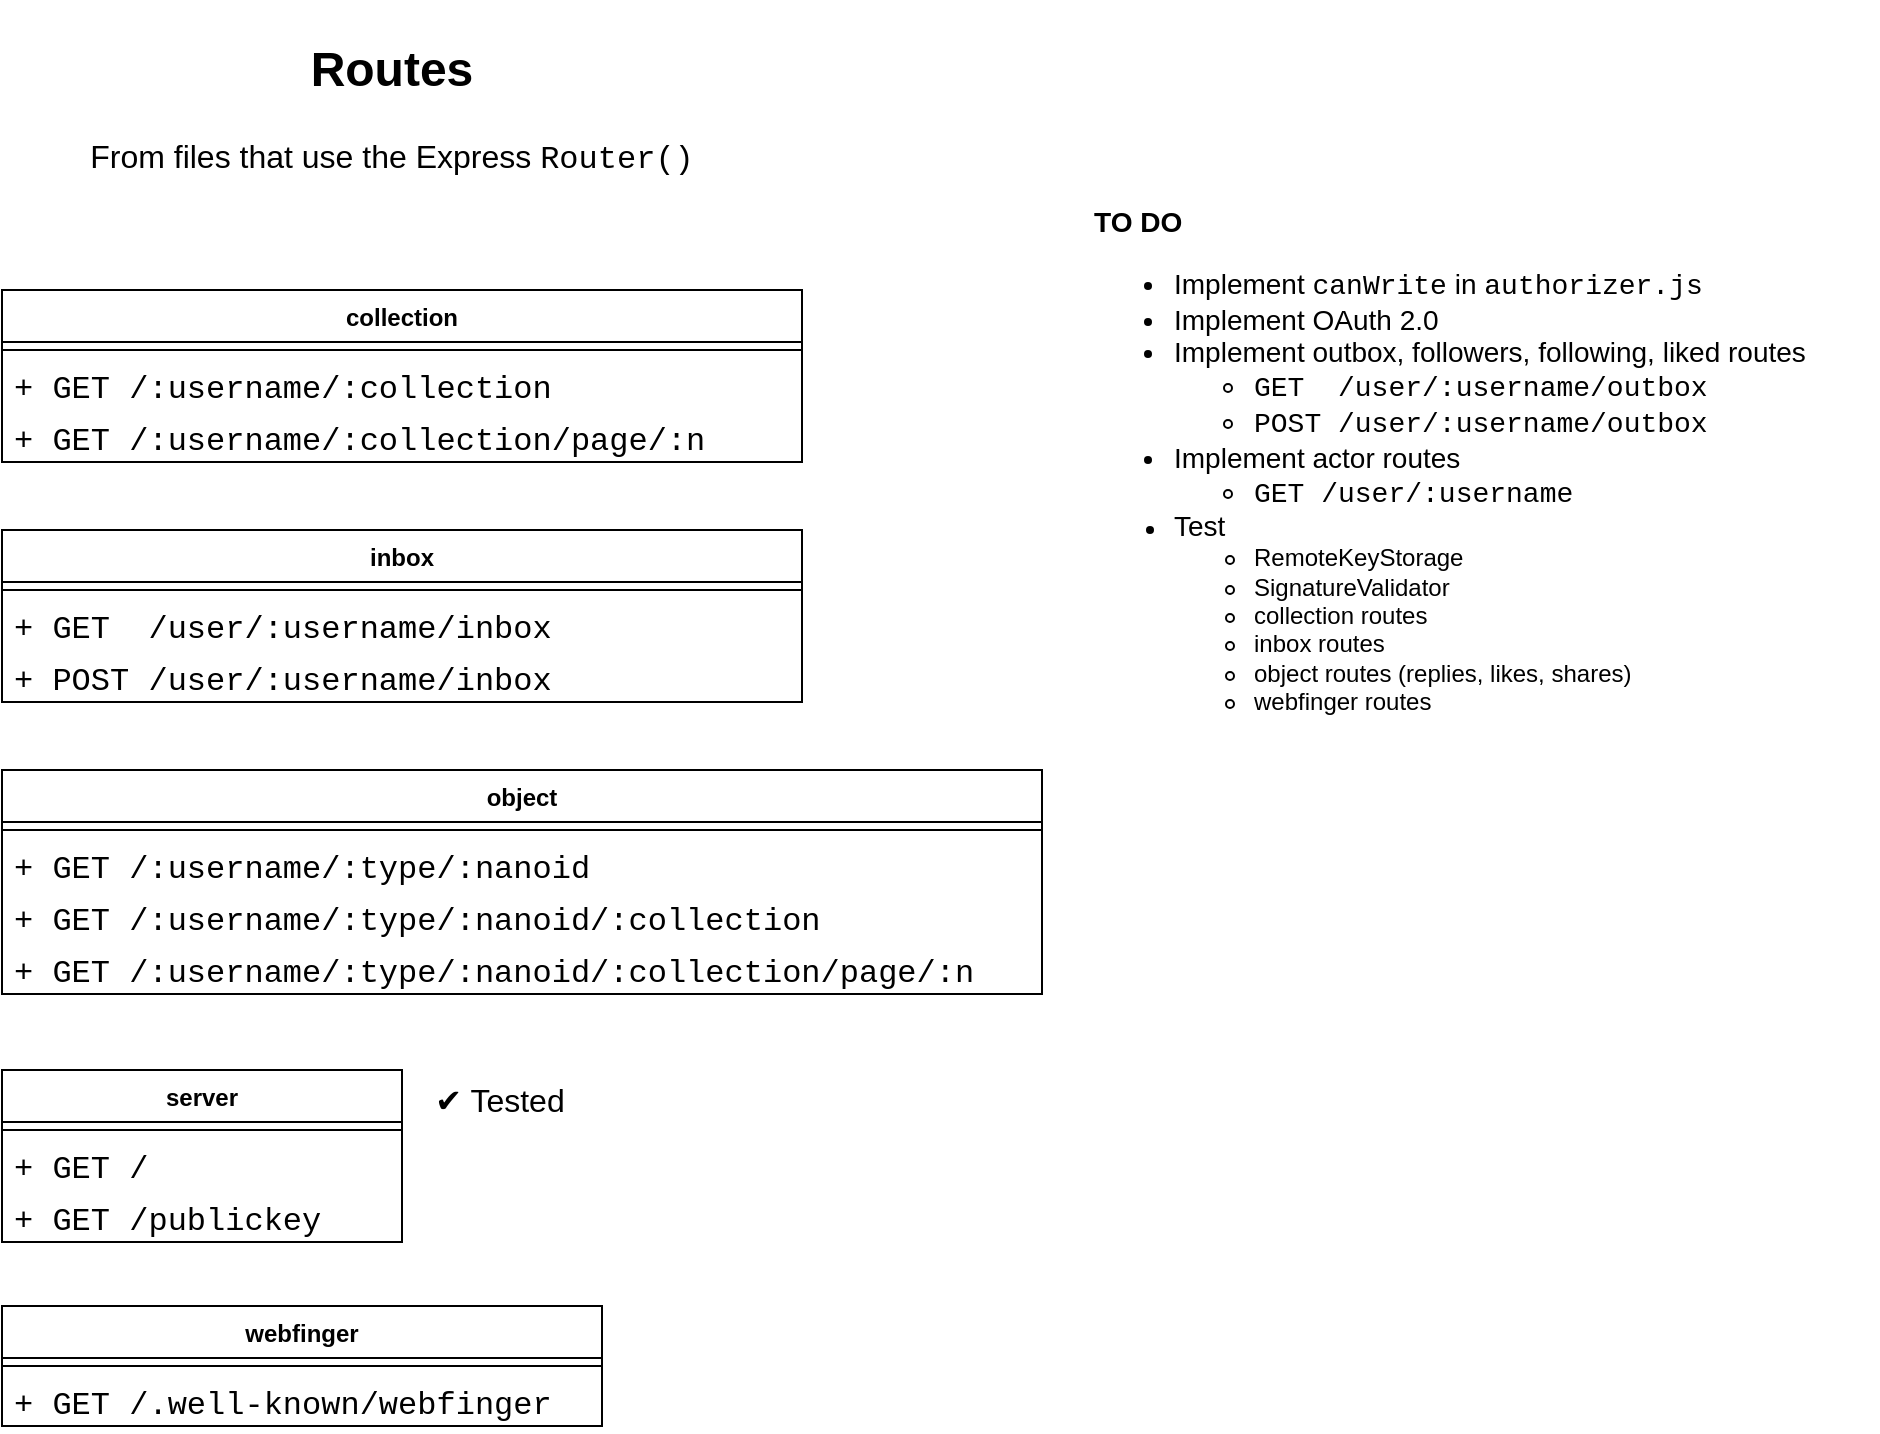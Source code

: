 <mxfile version="24.7.8" pages="3">
  <diagram id="wc1v4tI8ur0-pa0pjjau" name="API">
    <mxGraphModel dx="984" dy="661" grid="1" gridSize="10" guides="1" tooltips="1" connect="1" arrows="1" fold="1" page="1" pageScale="1" pageWidth="1100" pageHeight="850" math="0" shadow="0">
      <root>
        <mxCell id="0" />
        <mxCell id="1" parent="0" />
        <mxCell id="gOX_XcBSQiGHVv5IGnPP-14" value="collection" style="swimlane;fontStyle=1;align=center;verticalAlign=top;childLayout=stackLayout;horizontal=1;startSize=26;horizontalStack=0;resizeParent=1;resizeParentMax=0;resizeLast=0;collapsible=1;marginBottom=0;whiteSpace=wrap;html=1;" vertex="1" parent="1">
          <mxGeometry x="26" y="149" width="400" height="86" as="geometry" />
        </mxCell>
        <mxCell id="gOX_XcBSQiGHVv5IGnPP-16" value="" style="line;strokeWidth=1;fillColor=none;align=left;verticalAlign=middle;spacingTop=-1;spacingLeft=3;spacingRight=3;rotatable=0;labelPosition=right;points=[];portConstraint=eastwest;strokeColor=inherit;" vertex="1" parent="gOX_XcBSQiGHVv5IGnPP-14">
          <mxGeometry y="26" width="400" height="8" as="geometry" />
        </mxCell>
        <mxCell id="gOX_XcBSQiGHVv5IGnPP-17" value="+ GET /:username/:collection" style="text;strokeColor=none;fillColor=none;align=left;verticalAlign=top;spacingLeft=4;spacingRight=4;overflow=hidden;rotatable=0;points=[[0,0.5],[1,0.5]];portConstraint=eastwest;whiteSpace=wrap;fontColor=default;labelBackgroundColor=none;fontFamily=Courier New;fontSize=16;" vertex="1" parent="gOX_XcBSQiGHVv5IGnPP-14">
          <mxGeometry y="34" width="400" height="26" as="geometry" />
        </mxCell>
        <mxCell id="gOX_XcBSQiGHVv5IGnPP-18" value="+ GET /:username/:collection/page/:n" style="text;strokeColor=none;fillColor=none;align=left;verticalAlign=top;spacingLeft=4;spacingRight=4;overflow=hidden;rotatable=0;points=[[0,0.5],[1,0.5]];portConstraint=eastwest;whiteSpace=wrap;fontColor=default;labelBackgroundColor=none;fontFamily=Courier New;fontSize=16;" vertex="1" parent="gOX_XcBSQiGHVv5IGnPP-14">
          <mxGeometry y="60" width="400" height="26" as="geometry" />
        </mxCell>
        <mxCell id="gOX_XcBSQiGHVv5IGnPP-19" value="inbox" style="swimlane;fontStyle=1;align=center;verticalAlign=top;childLayout=stackLayout;horizontal=1;startSize=26;horizontalStack=0;resizeParent=1;resizeParentMax=0;resizeLast=0;collapsible=1;marginBottom=0;whiteSpace=wrap;html=1;labelBackgroundColor=none;" vertex="1" parent="1">
          <mxGeometry x="26" y="269" width="400" height="86" as="geometry" />
        </mxCell>
        <mxCell id="gOX_XcBSQiGHVv5IGnPP-20" value="" style="line;strokeWidth=1;fillColor=none;align=left;verticalAlign=middle;spacingTop=-1;spacingLeft=3;spacingRight=3;rotatable=0;labelPosition=right;points=[];portConstraint=eastwest;strokeColor=inherit;" vertex="1" parent="gOX_XcBSQiGHVv5IGnPP-19">
          <mxGeometry y="26" width="400" height="8" as="geometry" />
        </mxCell>
        <mxCell id="gOX_XcBSQiGHVv5IGnPP-21" value="+ GET  /user/:username/inbox" style="text;strokeColor=none;fillColor=none;align=left;verticalAlign=top;spacingLeft=4;spacingRight=4;overflow=hidden;rotatable=0;points=[[0,0.5],[1,0.5]];portConstraint=eastwest;whiteSpace=wrap;fontColor=default;labelBackgroundColor=none;fontFamily=Courier New;fontSize=16;fontStyle=0" vertex="1" parent="gOX_XcBSQiGHVv5IGnPP-19">
          <mxGeometry y="34" width="400" height="26" as="geometry" />
        </mxCell>
        <mxCell id="gOX_XcBSQiGHVv5IGnPP-22" value="+ POST /user/:username/inbox" style="text;strokeColor=none;fillColor=none;align=left;verticalAlign=top;spacingLeft=4;spacingRight=4;overflow=hidden;rotatable=0;points=[[0,0.5],[1,0.5]];portConstraint=eastwest;whiteSpace=wrap;fontColor=default;labelBackgroundColor=none;fontFamily=Courier New;fontSize=16;" vertex="1" parent="gOX_XcBSQiGHVv5IGnPP-19">
          <mxGeometry y="60" width="400" height="26" as="geometry" />
        </mxCell>
        <mxCell id="gOX_XcBSQiGHVv5IGnPP-28" value="object" style="swimlane;fontStyle=1;align=center;verticalAlign=top;childLayout=stackLayout;horizontal=1;startSize=26;horizontalStack=0;resizeParent=1;resizeParentMax=0;resizeLast=0;collapsible=1;marginBottom=0;whiteSpace=wrap;html=1;labelBackgroundColor=none;" vertex="1" parent="1">
          <mxGeometry x="26" y="389" width="520" height="112" as="geometry" />
        </mxCell>
        <mxCell id="gOX_XcBSQiGHVv5IGnPP-29" value="" style="line;strokeWidth=1;fillColor=none;align=left;verticalAlign=middle;spacingTop=-1;spacingLeft=3;spacingRight=3;rotatable=0;labelPosition=right;points=[];portConstraint=eastwest;strokeColor=inherit;" vertex="1" parent="gOX_XcBSQiGHVv5IGnPP-28">
          <mxGeometry y="26" width="520" height="8" as="geometry" />
        </mxCell>
        <mxCell id="gOX_XcBSQiGHVv5IGnPP-30" value="+ GET /:username/:type/:nanoid" style="text;strokeColor=none;fillColor=none;align=left;verticalAlign=top;spacingLeft=4;spacingRight=4;overflow=hidden;rotatable=0;points=[[0,0.5],[1,0.5]];portConstraint=eastwest;whiteSpace=wrap;fontColor=default;labelBackgroundColor=none;fontFamily=Courier New;fontSize=16;fontStyle=0" vertex="1" parent="gOX_XcBSQiGHVv5IGnPP-28">
          <mxGeometry y="34" width="520" height="26" as="geometry" />
        </mxCell>
        <mxCell id="gOX_XcBSQiGHVv5IGnPP-32" value="+ GET /:username/:type/:nanoid/:collection" style="text;strokeColor=none;fillColor=none;align=left;verticalAlign=top;spacingLeft=4;spacingRight=4;overflow=hidden;rotatable=0;points=[[0,0.5],[1,0.5]];portConstraint=eastwest;whiteSpace=wrap;fontColor=default;labelBackgroundColor=none;fontFamily=Courier New;fontSize=16;fontStyle=0" vertex="1" parent="gOX_XcBSQiGHVv5IGnPP-28">
          <mxGeometry y="60" width="520" height="26" as="geometry" />
        </mxCell>
        <mxCell id="gOX_XcBSQiGHVv5IGnPP-33" value="+ GET /:username/:type/:nanoid/:collection/page/:n" style="text;strokeColor=none;fillColor=none;align=left;verticalAlign=top;spacingLeft=4;spacingRight=4;overflow=hidden;rotatable=0;points=[[0,0.5],[1,0.5]];portConstraint=eastwest;whiteSpace=wrap;fontColor=default;labelBackgroundColor=none;fontFamily=Courier New;fontSize=16;fontStyle=0" vertex="1" parent="gOX_XcBSQiGHVv5IGnPP-28">
          <mxGeometry y="86" width="520" height="26" as="geometry" />
        </mxCell>
        <mxCell id="gOX_XcBSQiGHVv5IGnPP-35" value="&lt;h2&gt;Routes&lt;/h2&gt;&lt;div&gt;From files that use the Express &lt;font face=&quot;Courier New&quot;&gt;Router()&lt;/font&gt;&lt;/div&gt;" style="text;html=1;align=center;verticalAlign=middle;whiteSpace=wrap;rounded=0;fontSize=16;" vertex="1" parent="1">
          <mxGeometry x="36" y="34" width="370" height="30" as="geometry" />
        </mxCell>
        <mxCell id="gOX_XcBSQiGHVv5IGnPP-36" value="server" style="swimlane;fontStyle=1;align=center;verticalAlign=top;childLayout=stackLayout;horizontal=1;startSize=26;horizontalStack=0;resizeParent=1;resizeParentMax=0;resizeLast=0;collapsible=1;marginBottom=0;whiteSpace=wrap;html=1;labelBackgroundColor=none;" vertex="1" parent="1">
          <mxGeometry x="26" y="539" width="200" height="86" as="geometry" />
        </mxCell>
        <mxCell id="gOX_XcBSQiGHVv5IGnPP-37" value="" style="line;strokeWidth=1;fillColor=none;align=left;verticalAlign=middle;spacingTop=-1;spacingLeft=3;spacingRight=3;rotatable=0;labelPosition=right;points=[];portConstraint=eastwest;strokeColor=inherit;" vertex="1" parent="gOX_XcBSQiGHVv5IGnPP-36">
          <mxGeometry y="26" width="200" height="8" as="geometry" />
        </mxCell>
        <mxCell id="gOX_XcBSQiGHVv5IGnPP-38" value="+ GET /" style="text;strokeColor=none;fillColor=none;align=left;verticalAlign=top;spacingLeft=4;spacingRight=4;overflow=hidden;rotatable=0;points=[[0,0.5],[1,0.5]];portConstraint=eastwest;whiteSpace=wrap;fontColor=default;labelBackgroundColor=none;fontFamily=Courier New;fontSize=16;fontStyle=0" vertex="1" parent="gOX_XcBSQiGHVv5IGnPP-36">
          <mxGeometry y="34" width="200" height="26" as="geometry" />
        </mxCell>
        <mxCell id="gOX_XcBSQiGHVv5IGnPP-39" value="+ GET /publickey" style="text;strokeColor=none;fillColor=none;align=left;verticalAlign=top;spacingLeft=4;spacingRight=4;overflow=hidden;rotatable=0;points=[[0,0.5],[1,0.5]];portConstraint=eastwest;whiteSpace=wrap;fontColor=default;labelBackgroundColor=none;fontFamily=Courier New;fontSize=16;fontStyle=0" vertex="1" parent="gOX_XcBSQiGHVv5IGnPP-36">
          <mxGeometry y="60" width="200" height="26" as="geometry" />
        </mxCell>
        <mxCell id="gOX_XcBSQiGHVv5IGnPP-41" value="webfinger" style="swimlane;fontStyle=1;align=center;verticalAlign=top;childLayout=stackLayout;horizontal=1;startSize=26;horizontalStack=0;resizeParent=1;resizeParentMax=0;resizeLast=0;collapsible=1;marginBottom=0;whiteSpace=wrap;html=1;labelBackgroundColor=none;" vertex="1" parent="1">
          <mxGeometry x="26" y="657" width="300" height="60" as="geometry" />
        </mxCell>
        <mxCell id="gOX_XcBSQiGHVv5IGnPP-42" value="" style="line;strokeWidth=1;fillColor=none;align=left;verticalAlign=middle;spacingTop=-1;spacingLeft=3;spacingRight=3;rotatable=0;labelPosition=right;points=[];portConstraint=eastwest;strokeColor=inherit;" vertex="1" parent="gOX_XcBSQiGHVv5IGnPP-41">
          <mxGeometry y="26" width="300" height="8" as="geometry" />
        </mxCell>
        <mxCell id="gOX_XcBSQiGHVv5IGnPP-43" value="+ GET /.well-known/webfinger" style="text;strokeColor=none;fillColor=none;align=left;verticalAlign=top;spacingLeft=4;spacingRight=4;overflow=hidden;rotatable=0;points=[[0,0.5],[1,0.5]];portConstraint=eastwest;whiteSpace=wrap;fontColor=default;labelBackgroundColor=none;fontFamily=Courier New;fontSize=16;fontStyle=0" vertex="1" parent="gOX_XcBSQiGHVv5IGnPP-41">
          <mxGeometry y="34" width="300" height="26" as="geometry" />
        </mxCell>
        <mxCell id="Z5t51_71uQ9mOtQNfOZ5-1" value="&lt;h3 style=&quot;margin-top: 0px;&quot;&gt;TO DO&lt;/h3&gt;&lt;p&gt;&lt;/p&gt;&lt;ul style=&quot;&quot;&gt;&lt;li style=&quot;font-size: 14px;&quot;&gt;Implement &lt;font face=&quot;Courier New&quot;&gt;canWrite&lt;/font&gt; in &lt;font face=&quot;Courier New&quot;&gt;authorizer.js&lt;/font&gt;&lt;/li&gt;&lt;li style=&quot;font-size: 14px;&quot;&gt;Implement OAuth 2.0&lt;/li&gt;&lt;li style=&quot;font-size: 14px;&quot;&gt;Implement outbox, followers, following, liked&amp;nbsp;routes&lt;/li&gt;&lt;ul style=&quot;font-size: 14px;&quot;&gt;&lt;li&gt;&lt;span style=&quot;font-family: &amp;quot;Courier New&amp;quot;;&quot;&gt;GET&amp;nbsp; /user/:username/outbox&lt;/span&gt;&lt;br&gt;&lt;/li&gt;&lt;li&gt;&lt;span style=&quot;font-family: &amp;quot;Courier New&amp;quot;;&quot;&gt;POST /user/:username/outbox&lt;/span&gt;&lt;/li&gt;&lt;/ul&gt;&lt;li style=&quot;font-size: 14px;&quot;&gt;Implement actor&amp;nbsp;routes&lt;/li&gt;&lt;ul style=&quot;font-size: 14px;&quot;&gt;&lt;li&gt;&lt;span style=&quot;font-family: &amp;quot;Courier New&amp;quot;;&quot;&gt;GET /user/:username&lt;/span&gt;&lt;/li&gt;&lt;/ul&gt;&lt;li style=&quot;&quot;&gt;&lt;span style=&quot;font-size: 14px;&quot;&gt;Test&amp;nbsp;&lt;/span&gt;&lt;/li&gt;&lt;ul&gt;&lt;li style=&quot;&quot;&gt;RemoteKeyStorage&lt;/li&gt;&lt;li style=&quot;&quot;&gt;SignatureValidator&lt;/li&gt;&lt;li style=&quot;&quot;&gt;collection routes&lt;/li&gt;&lt;li style=&quot;&quot;&gt;inbox routes&lt;/li&gt;&lt;li style=&quot;&quot;&gt;object routes (replies, likes, shares)&lt;/li&gt;&lt;li style=&quot;&quot;&gt;webfinger routes&lt;/li&gt;&lt;/ul&gt;&lt;/ul&gt;&lt;p&gt;&lt;/p&gt;" style="text;html=1;whiteSpace=wrap;overflow=hidden;rounded=0;" vertex="1" parent="1">
          <mxGeometry x="570" y="100" width="394" height="530" as="geometry" />
        </mxCell>
        <mxCell id="Z5t51_71uQ9mOtQNfOZ5-2" value="✔︎ Tested" style="text;html=1;align=center;verticalAlign=middle;whiteSpace=wrap;rounded=0;fontSize=16;" vertex="1" parent="1">
          <mxGeometry x="240" y="539" width="70" height="30" as="geometry" />
        </mxCell>
      </root>
    </mxGraphModel>
  </diagram>
  <diagram id="9kPQYL5jHUEyKuanPO7X" name="Classes">
    <mxGraphModel dx="1224" dy="661" grid="1" gridSize="10" guides="1" tooltips="1" connect="1" arrows="1" fold="1" page="1" pageScale="1" pageWidth="1100" pageHeight="850" math="0" shadow="0">
      <root>
        <mxCell id="0" />
        <mxCell id="1" parent="0" />
        <mxCell id="1Ei4eVa9okJV1OxhZkq2-1" value="ActivityDistributor" style="swimlane;fontStyle=1;align=center;verticalAlign=top;childLayout=stackLayout;horizontal=1;startSize=26;horizontalStack=0;resizeParent=1;resizeParentMax=0;resizeLast=0;collapsible=1;marginBottom=0;whiteSpace=wrap;" vertex="1" parent="1">
          <mxGeometry x="30" y="510" width="160" height="86" as="geometry" />
        </mxCell>
        <mxCell id="1Ei4eVa9okJV1OxhZkq2-2" value="+ field: type" style="text;strokeColor=none;fillColor=none;align=left;verticalAlign=top;spacingLeft=4;spacingRight=4;overflow=hidden;rotatable=0;points=[[0,0.5],[1,0.5]];portConstraint=eastwest;whiteSpace=wrap;html=1;" vertex="1" parent="1Ei4eVa9okJV1OxhZkq2-1">
          <mxGeometry y="26" width="160" height="26" as="geometry" />
        </mxCell>
        <mxCell id="1Ei4eVa9okJV1OxhZkq2-3" value="" style="line;strokeWidth=1;fillColor=none;align=left;verticalAlign=middle;spacingTop=-1;spacingLeft=3;spacingRight=3;rotatable=0;labelPosition=right;points=[];portConstraint=eastwest;strokeColor=inherit;" vertex="1" parent="1Ei4eVa9okJV1OxhZkq2-1">
          <mxGeometry y="52" width="160" height="8" as="geometry" />
        </mxCell>
        <mxCell id="1Ei4eVa9okJV1OxhZkq2-4" value="+ method(type): type" style="text;strokeColor=none;fillColor=none;align=left;verticalAlign=top;spacingLeft=4;spacingRight=4;overflow=hidden;rotatable=0;points=[[0,0.5],[1,0.5]];portConstraint=eastwest;whiteSpace=wrap;html=1;" vertex="1" parent="1Ei4eVa9okJV1OxhZkq2-1">
          <mxGeometry y="60" width="160" height="26" as="geometry" />
        </mxCell>
        <mxCell id="1Ei4eVa9okJV1OxhZkq2-5" value="ActivityPubClient" style="swimlane;fontStyle=1;align=center;verticalAlign=top;childLayout=stackLayout;horizontal=1;startSize=26;horizontalStack=0;resizeParent=1;resizeParentMax=0;resizeLast=0;collapsible=1;marginBottom=0;whiteSpace=wrap;" vertex="1" parent="1">
          <mxGeometry x="240" y="510" width="160" height="86" as="geometry" />
        </mxCell>
        <mxCell id="1Ei4eVa9okJV1OxhZkq2-6" value="+ field: type" style="text;strokeColor=none;fillColor=none;align=left;verticalAlign=top;spacingLeft=4;spacingRight=4;overflow=hidden;rotatable=0;points=[[0,0.5],[1,0.5]];portConstraint=eastwest;whiteSpace=wrap;html=1;" vertex="1" parent="1Ei4eVa9okJV1OxhZkq2-5">
          <mxGeometry y="26" width="160" height="26" as="geometry" />
        </mxCell>
        <mxCell id="1Ei4eVa9okJV1OxhZkq2-7" value="" style="line;strokeWidth=1;fillColor=none;align=left;verticalAlign=middle;spacingTop=-1;spacingLeft=3;spacingRight=3;rotatable=0;labelPosition=right;points=[];portConstraint=eastwest;strokeColor=inherit;" vertex="1" parent="1Ei4eVa9okJV1OxhZkq2-5">
          <mxGeometry y="52" width="160" height="8" as="geometry" />
        </mxCell>
        <mxCell id="1Ei4eVa9okJV1OxhZkq2-8" value="+ method(type): type" style="text;strokeColor=none;fillColor=none;align=left;verticalAlign=top;spacingLeft=4;spacingRight=4;overflow=hidden;rotatable=0;points=[[0,0.5],[1,0.5]];portConstraint=eastwest;whiteSpace=wrap;html=1;" vertex="1" parent="1Ei4eVa9okJV1OxhZkq2-5">
          <mxGeometry y="60" width="160" height="26" as="geometry" />
        </mxCell>
        <mxCell id="1Ei4eVa9okJV1OxhZkq2-9" value="Authorizer" style="swimlane;fontStyle=1;align=center;verticalAlign=top;childLayout=stackLayout;horizontal=1;startSize=26;horizontalStack=0;resizeParent=1;resizeParentMax=0;resizeLast=0;collapsible=1;marginBottom=0;whiteSpace=wrap;" vertex="1" parent="1">
          <mxGeometry x="450" y="510" width="160" height="86" as="geometry" />
        </mxCell>
        <mxCell id="1Ei4eVa9okJV1OxhZkq2-10" value="+ field: type" style="text;strokeColor=none;fillColor=none;align=left;verticalAlign=top;spacingLeft=4;spacingRight=4;overflow=hidden;rotatable=0;points=[[0,0.5],[1,0.5]];portConstraint=eastwest;whiteSpace=wrap;html=1;" vertex="1" parent="1Ei4eVa9okJV1OxhZkq2-9">
          <mxGeometry y="26" width="160" height="26" as="geometry" />
        </mxCell>
        <mxCell id="1Ei4eVa9okJV1OxhZkq2-11" value="" style="line;strokeWidth=1;fillColor=none;align=left;verticalAlign=middle;spacingTop=-1;spacingLeft=3;spacingRight=3;rotatable=0;labelPosition=right;points=[];portConstraint=eastwest;strokeColor=inherit;" vertex="1" parent="1Ei4eVa9okJV1OxhZkq2-9">
          <mxGeometry y="52" width="160" height="8" as="geometry" />
        </mxCell>
        <mxCell id="1Ei4eVa9okJV1OxhZkq2-12" value="+ method(type): type" style="text;strokeColor=none;fillColor=none;align=left;verticalAlign=top;spacingLeft=4;spacingRight=4;overflow=hidden;rotatable=0;points=[[0,0.5],[1,0.5]];portConstraint=eastwest;whiteSpace=wrap;html=1;" vertex="1" parent="1Ei4eVa9okJV1OxhZkq2-9">
          <mxGeometry y="60" width="160" height="26" as="geometry" />
        </mxCell>
        <mxCell id="1Ei4eVa9okJV1OxhZkq2-13" value="ActorStorage" style="swimlane;fontStyle=1;align=center;verticalAlign=top;childLayout=stackLayout;horizontal=1;startSize=26;horizontalStack=0;resizeParent=1;resizeParentMax=0;resizeLast=0;collapsible=1;marginBottom=0;whiteSpace=wrap;" vertex="1" parent="1">
          <mxGeometry x="30" y="259" width="160" height="86" as="geometry" />
        </mxCell>
        <mxCell id="1Ei4eVa9okJV1OxhZkq2-14" value="+ field: type" style="text;strokeColor=none;fillColor=none;align=left;verticalAlign=top;spacingLeft=4;spacingRight=4;overflow=hidden;rotatable=0;points=[[0,0.5],[1,0.5]];portConstraint=eastwest;whiteSpace=wrap;html=1;" vertex="1" parent="1Ei4eVa9okJV1OxhZkq2-13">
          <mxGeometry y="26" width="160" height="26" as="geometry" />
        </mxCell>
        <mxCell id="1Ei4eVa9okJV1OxhZkq2-15" value="" style="line;strokeWidth=1;fillColor=none;align=left;verticalAlign=middle;spacingTop=-1;spacingLeft=3;spacingRight=3;rotatable=0;labelPosition=right;points=[];portConstraint=eastwest;strokeColor=inherit;" vertex="1" parent="1Ei4eVa9okJV1OxhZkq2-13">
          <mxGeometry y="52" width="160" height="8" as="geometry" />
        </mxCell>
        <mxCell id="1Ei4eVa9okJV1OxhZkq2-16" value="+ method(type): type" style="text;strokeColor=none;fillColor=none;align=left;verticalAlign=top;spacingLeft=4;spacingRight=4;overflow=hidden;rotatable=0;points=[[0,0.5],[1,0.5]];portConstraint=eastwest;whiteSpace=wrap;html=1;" vertex="1" parent="1Ei4eVa9okJV1OxhZkq2-13">
          <mxGeometry y="60" width="160" height="26" as="geometry" />
        </mxCell>
        <mxCell id="1Ei4eVa9okJV1OxhZkq2-17" value="BotContext" style="swimlane;fontStyle=1;align=center;verticalAlign=top;childLayout=stackLayout;horizontal=1;startSize=26;horizontalStack=0;resizeParent=1;resizeParentMax=0;resizeLast=0;collapsible=1;marginBottom=0;whiteSpace=wrap;" vertex="1" parent="1">
          <mxGeometry x="840" y="39" width="160" height="86" as="geometry" />
        </mxCell>
        <mxCell id="1Ei4eVa9okJV1OxhZkq2-18" value="+ field: type" style="text;strokeColor=none;fillColor=none;align=left;verticalAlign=top;spacingLeft=4;spacingRight=4;overflow=hidden;rotatable=0;points=[[0,0.5],[1,0.5]];portConstraint=eastwest;whiteSpace=wrap;html=1;" vertex="1" parent="1Ei4eVa9okJV1OxhZkq2-17">
          <mxGeometry y="26" width="160" height="26" as="geometry" />
        </mxCell>
        <mxCell id="1Ei4eVa9okJV1OxhZkq2-19" value="" style="line;strokeWidth=1;fillColor=none;align=left;verticalAlign=middle;spacingTop=-1;spacingLeft=3;spacingRight=3;rotatable=0;labelPosition=right;points=[];portConstraint=eastwest;strokeColor=inherit;" vertex="1" parent="1Ei4eVa9okJV1OxhZkq2-17">
          <mxGeometry y="52" width="160" height="8" as="geometry" />
        </mxCell>
        <mxCell id="1Ei4eVa9okJV1OxhZkq2-20" value="+ method(type): type" style="text;strokeColor=none;fillColor=none;align=left;verticalAlign=top;spacingLeft=4;spacingRight=4;overflow=hidden;rotatable=0;points=[[0,0.5],[1,0.5]];portConstraint=eastwest;whiteSpace=wrap;html=1;" vertex="1" parent="1Ei4eVa9okJV1OxhZkq2-17">
          <mxGeometry y="60" width="160" height="26" as="geometry" />
        </mxCell>
        <mxCell id="1Ei4eVa9okJV1OxhZkq2-21" value="BotFacade" style="swimlane;fontStyle=1;align=center;verticalAlign=top;childLayout=stackLayout;horizontal=1;startSize=26;horizontalStack=0;resizeParent=1;resizeParentMax=0;resizeLast=0;collapsible=1;marginBottom=0;whiteSpace=wrap;" vertex="1" parent="1">
          <mxGeometry x="840" y="149" width="160" height="86" as="geometry" />
        </mxCell>
        <mxCell id="1Ei4eVa9okJV1OxhZkq2-22" value="+ field: type" style="text;strokeColor=none;fillColor=none;align=left;verticalAlign=top;spacingLeft=4;spacingRight=4;overflow=hidden;rotatable=0;points=[[0,0.5],[1,0.5]];portConstraint=eastwest;whiteSpace=wrap;html=1;" vertex="1" parent="1Ei4eVa9okJV1OxhZkq2-21">
          <mxGeometry y="26" width="160" height="26" as="geometry" />
        </mxCell>
        <mxCell id="1Ei4eVa9okJV1OxhZkq2-23" value="" style="line;strokeWidth=1;fillColor=none;align=left;verticalAlign=middle;spacingTop=-1;spacingLeft=3;spacingRight=3;rotatable=0;labelPosition=right;points=[];portConstraint=eastwest;strokeColor=inherit;" vertex="1" parent="1Ei4eVa9okJV1OxhZkq2-21">
          <mxGeometry y="52" width="160" height="8" as="geometry" />
        </mxCell>
        <mxCell id="1Ei4eVa9okJV1OxhZkq2-24" value="+ method(type): type" style="text;strokeColor=none;fillColor=none;align=left;verticalAlign=top;spacingLeft=4;spacingRight=4;overflow=hidden;rotatable=0;points=[[0,0.5],[1,0.5]];portConstraint=eastwest;whiteSpace=wrap;html=1;" vertex="1" parent="1Ei4eVa9okJV1OxhZkq2-21">
          <mxGeometry y="60" width="160" height="26" as="geometry" />
        </mxCell>
        <mxCell id="1Ei4eVa9okJV1OxhZkq2-25" value="BotDataStorage" style="swimlane;fontStyle=1;align=center;verticalAlign=top;childLayout=stackLayout;horizontal=1;startSize=26;horizontalStack=0;resizeParent=1;resizeParentMax=0;resizeLast=0;collapsible=1;marginBottom=0;whiteSpace=wrap;" vertex="1" parent="1">
          <mxGeometry x="840" y="259" width="160" height="86" as="geometry" />
        </mxCell>
        <mxCell id="1Ei4eVa9okJV1OxhZkq2-26" value="+ field: type" style="text;strokeColor=none;fillColor=none;align=left;verticalAlign=top;spacingLeft=4;spacingRight=4;overflow=hidden;rotatable=0;points=[[0,0.5],[1,0.5]];portConstraint=eastwest;whiteSpace=wrap;html=1;" vertex="1" parent="1Ei4eVa9okJV1OxhZkq2-25">
          <mxGeometry y="26" width="160" height="26" as="geometry" />
        </mxCell>
        <mxCell id="1Ei4eVa9okJV1OxhZkq2-27" value="" style="line;strokeWidth=1;fillColor=none;align=left;verticalAlign=middle;spacingTop=-1;spacingLeft=3;spacingRight=3;rotatable=0;labelPosition=right;points=[];portConstraint=eastwest;strokeColor=inherit;" vertex="1" parent="1Ei4eVa9okJV1OxhZkq2-25">
          <mxGeometry y="52" width="160" height="8" as="geometry" />
        </mxCell>
        <mxCell id="1Ei4eVa9okJV1OxhZkq2-28" value="+ method(type): type" style="text;strokeColor=none;fillColor=none;align=left;verticalAlign=top;spacingLeft=4;spacingRight=4;overflow=hidden;rotatable=0;points=[[0,0.5],[1,0.5]];portConstraint=eastwest;whiteSpace=wrap;html=1;" vertex="1" parent="1Ei4eVa9okJV1OxhZkq2-25">
          <mxGeometry y="60" width="160" height="26" as="geometry" />
        </mxCell>
        <mxCell id="1Ei4eVa9okJV1OxhZkq2-29" value="KeyStorage" style="swimlane;fontStyle=1;align=center;verticalAlign=top;childLayout=stackLayout;horizontal=1;startSize=26;horizontalStack=0;resizeParent=1;resizeParentMax=0;resizeLast=0;collapsible=1;marginBottom=0;whiteSpace=wrap;" vertex="1" parent="1">
          <mxGeometry x="240" y="259" width="160" height="86" as="geometry" />
        </mxCell>
        <mxCell id="1Ei4eVa9okJV1OxhZkq2-30" value="+ field: type" style="text;strokeColor=none;fillColor=none;align=left;verticalAlign=top;spacingLeft=4;spacingRight=4;overflow=hidden;rotatable=0;points=[[0,0.5],[1,0.5]];portConstraint=eastwest;whiteSpace=wrap;html=1;" vertex="1" parent="1Ei4eVa9okJV1OxhZkq2-29">
          <mxGeometry y="26" width="160" height="26" as="geometry" />
        </mxCell>
        <mxCell id="1Ei4eVa9okJV1OxhZkq2-31" value="" style="line;strokeWidth=1;fillColor=none;align=left;verticalAlign=middle;spacingTop=-1;spacingLeft=3;spacingRight=3;rotatable=0;labelPosition=right;points=[];portConstraint=eastwest;strokeColor=inherit;" vertex="1" parent="1Ei4eVa9okJV1OxhZkq2-29">
          <mxGeometry y="52" width="160" height="8" as="geometry" />
        </mxCell>
        <mxCell id="1Ei4eVa9okJV1OxhZkq2-32" value="+ method(type): type" style="text;strokeColor=none;fillColor=none;align=left;verticalAlign=top;spacingLeft=4;spacingRight=4;overflow=hidden;rotatable=0;points=[[0,0.5],[1,0.5]];portConstraint=eastwest;whiteSpace=wrap;html=1;" vertex="1" parent="1Ei4eVa9okJV1OxhZkq2-29">
          <mxGeometry y="60" width="160" height="26" as="geometry" />
        </mxCell>
        <mxCell id="1Ei4eVa9okJV1OxhZkq2-33" value="ObjectCache" style="swimlane;fontStyle=1;align=center;verticalAlign=top;childLayout=stackLayout;horizontal=1;startSize=26;horizontalStack=0;resizeParent=1;resizeParentMax=0;resizeLast=0;collapsible=1;marginBottom=0;whiteSpace=wrap;" vertex="1" parent="1">
          <mxGeometry x="30" y="389" width="160" height="86" as="geometry" />
        </mxCell>
        <mxCell id="1Ei4eVa9okJV1OxhZkq2-34" value="+ field: type" style="text;strokeColor=none;fillColor=none;align=left;verticalAlign=top;spacingLeft=4;spacingRight=4;overflow=hidden;rotatable=0;points=[[0,0.5],[1,0.5]];portConstraint=eastwest;whiteSpace=wrap;html=1;" vertex="1" parent="1Ei4eVa9okJV1OxhZkq2-33">
          <mxGeometry y="26" width="160" height="26" as="geometry" />
        </mxCell>
        <mxCell id="1Ei4eVa9okJV1OxhZkq2-35" value="" style="line;strokeWidth=1;fillColor=none;align=left;verticalAlign=middle;spacingTop=-1;spacingLeft=3;spacingRight=3;rotatable=0;labelPosition=right;points=[];portConstraint=eastwest;strokeColor=inherit;" vertex="1" parent="1Ei4eVa9okJV1OxhZkq2-33">
          <mxGeometry y="52" width="160" height="8" as="geometry" />
        </mxCell>
        <mxCell id="1Ei4eVa9okJV1OxhZkq2-36" value="+ method(type): type" style="text;strokeColor=none;fillColor=none;align=left;verticalAlign=top;spacingLeft=4;spacingRight=4;overflow=hidden;rotatable=0;points=[[0,0.5],[1,0.5]];portConstraint=eastwest;whiteSpace=wrap;html=1;" vertex="1" parent="1Ei4eVa9okJV1OxhZkq2-33">
          <mxGeometry y="60" width="160" height="26" as="geometry" />
        </mxCell>
        <mxCell id="1Ei4eVa9okJV1OxhZkq2-37" value="ObjectStorage" style="swimlane;fontStyle=1;align=center;verticalAlign=top;childLayout=stackLayout;horizontal=1;startSize=26;horizontalStack=0;resizeParent=1;resizeParentMax=0;resizeLast=0;collapsible=1;marginBottom=0;whiteSpace=wrap;" vertex="1" parent="1">
          <mxGeometry x="640" y="259" width="160" height="86" as="geometry" />
        </mxCell>
        <mxCell id="1Ei4eVa9okJV1OxhZkq2-38" value="+ field: type" style="text;strokeColor=none;fillColor=none;align=left;verticalAlign=top;spacingLeft=4;spacingRight=4;overflow=hidden;rotatable=0;points=[[0,0.5],[1,0.5]];portConstraint=eastwest;whiteSpace=wrap;html=1;" vertex="1" parent="1Ei4eVa9okJV1OxhZkq2-37">
          <mxGeometry y="26" width="160" height="26" as="geometry" />
        </mxCell>
        <mxCell id="1Ei4eVa9okJV1OxhZkq2-39" value="" style="line;strokeWidth=1;fillColor=none;align=left;verticalAlign=middle;spacingTop=-1;spacingLeft=3;spacingRight=3;rotatable=0;labelPosition=right;points=[];portConstraint=eastwest;strokeColor=inherit;" vertex="1" parent="1Ei4eVa9okJV1OxhZkq2-37">
          <mxGeometry y="52" width="160" height="8" as="geometry" />
        </mxCell>
        <mxCell id="1Ei4eVa9okJV1OxhZkq2-40" value="+ method(type): type" style="text;strokeColor=none;fillColor=none;align=left;verticalAlign=top;spacingLeft=4;spacingRight=4;overflow=hidden;rotatable=0;points=[[0,0.5],[1,0.5]];portConstraint=eastwest;whiteSpace=wrap;html=1;" vertex="1" parent="1Ei4eVa9okJV1OxhZkq2-37">
          <mxGeometry y="60" width="160" height="26" as="geometry" />
        </mxCell>
        <mxCell id="1Ei4eVa9okJV1OxhZkq2-41" value="RemoteKeyStorage" style="swimlane;fontStyle=1;align=center;verticalAlign=top;childLayout=stackLayout;horizontal=1;startSize=26;horizontalStack=0;resizeParent=1;resizeParentMax=0;resizeLast=0;collapsible=1;marginBottom=0;whiteSpace=wrap;" vertex="1" parent="1">
          <mxGeometry x="440" y="259" width="160" height="86" as="geometry" />
        </mxCell>
        <mxCell id="1Ei4eVa9okJV1OxhZkq2-42" value="+ field: type" style="text;strokeColor=none;fillColor=none;align=left;verticalAlign=top;spacingLeft=4;spacingRight=4;overflow=hidden;rotatable=0;points=[[0,0.5],[1,0.5]];portConstraint=eastwest;whiteSpace=wrap;html=1;" vertex="1" parent="1Ei4eVa9okJV1OxhZkq2-41">
          <mxGeometry y="26" width="160" height="26" as="geometry" />
        </mxCell>
        <mxCell id="1Ei4eVa9okJV1OxhZkq2-43" value="" style="line;strokeWidth=1;fillColor=none;align=left;verticalAlign=middle;spacingTop=-1;spacingLeft=3;spacingRight=3;rotatable=0;labelPosition=right;points=[];portConstraint=eastwest;strokeColor=inherit;" vertex="1" parent="1Ei4eVa9okJV1OxhZkq2-41">
          <mxGeometry y="52" width="160" height="8" as="geometry" />
        </mxCell>
        <mxCell id="1Ei4eVa9okJV1OxhZkq2-44" value="+ method(type): type" style="text;strokeColor=none;fillColor=none;align=left;verticalAlign=top;spacingLeft=4;spacingRight=4;overflow=hidden;rotatable=0;points=[[0,0.5],[1,0.5]];portConstraint=eastwest;whiteSpace=wrap;html=1;" vertex="1" parent="1Ei4eVa9okJV1OxhZkq2-41">
          <mxGeometry y="60" width="160" height="26" as="geometry" />
        </mxCell>
        <mxCell id="1Ei4eVa9okJV1OxhZkq2-45" value="HTTPSignature" style="swimlane;fontStyle=1;align=center;verticalAlign=top;childLayout=stackLayout;horizontal=1;startSize=26;horizontalStack=0;resizeParent=1;resizeParentMax=0;resizeLast=0;collapsible=1;marginBottom=0;whiteSpace=wrap;" vertex="1" parent="1">
          <mxGeometry x="650" y="510" width="160" height="86" as="geometry" />
        </mxCell>
        <mxCell id="1Ei4eVa9okJV1OxhZkq2-46" value="+ field: type" style="text;strokeColor=none;fillColor=none;align=left;verticalAlign=top;spacingLeft=4;spacingRight=4;overflow=hidden;rotatable=0;points=[[0,0.5],[1,0.5]];portConstraint=eastwest;whiteSpace=wrap;html=1;" vertex="1" parent="1Ei4eVa9okJV1OxhZkq2-45">
          <mxGeometry y="26" width="160" height="26" as="geometry" />
        </mxCell>
        <mxCell id="1Ei4eVa9okJV1OxhZkq2-47" value="" style="line;strokeWidth=1;fillColor=none;align=left;verticalAlign=middle;spacingTop=-1;spacingLeft=3;spacingRight=3;rotatable=0;labelPosition=right;points=[];portConstraint=eastwest;strokeColor=inherit;" vertex="1" parent="1Ei4eVa9okJV1OxhZkq2-45">
          <mxGeometry y="52" width="160" height="8" as="geometry" />
        </mxCell>
        <mxCell id="1Ei4eVa9okJV1OxhZkq2-48" value="+ method(type): type" style="text;strokeColor=none;fillColor=none;align=left;verticalAlign=top;spacingLeft=4;spacingRight=4;overflow=hidden;rotatable=0;points=[[0,0.5],[1,0.5]];portConstraint=eastwest;whiteSpace=wrap;html=1;" vertex="1" parent="1Ei4eVa9okJV1OxhZkq2-45">
          <mxGeometry y="60" width="160" height="26" as="geometry" />
        </mxCell>
        <mxCell id="1Ei4eVa9okJV1OxhZkq2-49" value="UrlFormatter" style="swimlane;fontStyle=1;align=center;verticalAlign=top;childLayout=stackLayout;horizontal=1;startSize=26;horizontalStack=0;resizeParent=1;resizeParentMax=0;resizeLast=0;collapsible=1;marginBottom=0;whiteSpace=wrap;" vertex="1" parent="1">
          <mxGeometry x="840" y="510" width="160" height="86" as="geometry" />
        </mxCell>
        <mxCell id="1Ei4eVa9okJV1OxhZkq2-50" value="+ field: type" style="text;strokeColor=none;fillColor=none;align=left;verticalAlign=top;spacingLeft=4;spacingRight=4;overflow=hidden;rotatable=0;points=[[0,0.5],[1,0.5]];portConstraint=eastwest;whiteSpace=wrap;html=1;" vertex="1" parent="1Ei4eVa9okJV1OxhZkq2-49">
          <mxGeometry y="26" width="160" height="26" as="geometry" />
        </mxCell>
        <mxCell id="1Ei4eVa9okJV1OxhZkq2-51" value="" style="line;strokeWidth=1;fillColor=none;align=left;verticalAlign=middle;spacingTop=-1;spacingLeft=3;spacingRight=3;rotatable=0;labelPosition=right;points=[];portConstraint=eastwest;strokeColor=inherit;" vertex="1" parent="1Ei4eVa9okJV1OxhZkq2-49">
          <mxGeometry y="52" width="160" height="8" as="geometry" />
        </mxCell>
        <mxCell id="1Ei4eVa9okJV1OxhZkq2-52" value="+ method(type): type" style="text;strokeColor=none;fillColor=none;align=left;verticalAlign=top;spacingLeft=4;spacingRight=4;overflow=hidden;rotatable=0;points=[[0,0.5],[1,0.5]];portConstraint=eastwest;whiteSpace=wrap;html=1;" vertex="1" parent="1Ei4eVa9okJV1OxhZkq2-49">
          <mxGeometry y="60" width="160" height="26" as="geometry" />
        </mxCell>
        <mxCell id="1Ei4eVa9okJV1OxhZkq2-53" value="tests/OKBot" style="swimlane;fontStyle=1;align=center;verticalAlign=top;childLayout=stackLayout;horizontal=1;startSize=26;horizontalStack=0;resizeParent=1;resizeParentMax=0;resizeLast=0;collapsible=1;marginBottom=0;whiteSpace=wrap;" vertex="1" parent="1">
          <mxGeometry x="30" y="699" width="160" height="86" as="geometry" />
        </mxCell>
        <mxCell id="1Ei4eVa9okJV1OxhZkq2-54" value="+ field: type" style="text;strokeColor=none;fillColor=none;align=left;verticalAlign=top;spacingLeft=4;spacingRight=4;overflow=hidden;rotatable=0;points=[[0,0.5],[1,0.5]];portConstraint=eastwest;whiteSpace=wrap;html=1;" vertex="1" parent="1Ei4eVa9okJV1OxhZkq2-53">
          <mxGeometry y="26" width="160" height="26" as="geometry" />
        </mxCell>
        <mxCell id="1Ei4eVa9okJV1OxhZkq2-55" value="" style="line;strokeWidth=1;fillColor=none;align=left;verticalAlign=middle;spacingTop=-1;spacingLeft=3;spacingRight=3;rotatable=0;labelPosition=right;points=[];portConstraint=eastwest;strokeColor=inherit;" vertex="1" parent="1Ei4eVa9okJV1OxhZkq2-53">
          <mxGeometry y="52" width="160" height="8" as="geometry" />
        </mxCell>
        <mxCell id="1Ei4eVa9okJV1OxhZkq2-56" value="+ method(type): type" style="text;strokeColor=none;fillColor=none;align=left;verticalAlign=top;spacingLeft=4;spacingRight=4;overflow=hidden;rotatable=0;points=[[0,0.5],[1,0.5]];portConstraint=eastwest;whiteSpace=wrap;html=1;" vertex="1" parent="1Ei4eVa9okJV1OxhZkq2-53">
          <mxGeometry y="60" width="160" height="26" as="geometry" />
        </mxCell>
      </root>
    </mxGraphModel>
  </diagram>
  <diagram id="zTje_pe21tc6xlsf5KLx" name="SQL Storage">
    <mxGraphModel dx="2314" dy="1214" grid="1" gridSize="10" guides="1" tooltips="1" connect="1" arrows="1" fold="1" page="1" pageScale="1" pageWidth="1100" pageHeight="850" math="0" shadow="0">
      <root>
        <mxCell id="0" />
        <mxCell id="1" parent="0" />
        <mxCell id="w-yLq0LOlD8dWV4uSrsd-3" value="actorcollection" style="swimlane;childLayout=stackLayout;horizontal=1;startSize=50;horizontalStack=0;rounded=1;fontSize=14;fontStyle=0;strokeWidth=2;resizeParent=0;resizeLast=1;shadow=0;dashed=0;align=center;arcSize=4;whiteSpace=wrap;html=1;" parent="1" vertex="1">
          <mxGeometry x="40" y="520" width="160" height="160" as="geometry" />
        </mxCell>
        <mxCell id="w-yLq0LOlD8dWV4uSrsd-4" value="+ username (PK)&lt;br&gt;+ property (PK)&lt;br&gt;+ first&lt;div&gt;+ totalItems&lt;/div&gt;&lt;div&gt;+ createdAt&lt;/div&gt;&lt;div&gt;+ updatedAt&lt;/div&gt;" style="align=left;strokeColor=none;fillColor=none;spacingLeft=4;fontSize=12;verticalAlign=top;resizable=0;rotatable=0;part=1;html=1;" parent="w-yLq0LOlD8dWV4uSrsd-3" vertex="1">
          <mxGeometry y="50" width="160" height="110" as="geometry" />
        </mxCell>
        <mxCell id="w-yLq0LOlD8dWV4uSrsd-23" style="edgeStyle=orthogonalEdgeStyle;rounded=0;orthogonalLoop=1;jettySize=auto;html=1;exitX=0;exitY=0.5;exitDx=0;exitDy=0;" parent="1" source="w-yLq0LOlD8dWV4uSrsd-21" target="w-yLq0LOlD8dWV4uSrsd-7" edge="1">
          <mxGeometry relative="1" as="geometry" />
        </mxCell>
        <mxCell id="w-yLq0LOlD8dWV4uSrsd-7" value="actorcollectionpage" style="swimlane;childLayout=stackLayout;horizontal=1;startSize=50;horizontalStack=0;rounded=1;fontSize=14;fontStyle=0;strokeWidth=2;resizeParent=0;resizeLast=1;shadow=0;dashed=0;align=center;arcSize=4;whiteSpace=wrap;html=1;" parent="1" vertex="1">
          <mxGeometry x="250" y="520" width="160" height="160" as="geometry" />
        </mxCell>
        <mxCell id="w-yLq0LOlD8dWV4uSrsd-8" value="+ username (PK)&lt;br&gt;+ property (PK)&lt;br&gt;+ item (PK)&lt;div&gt;+ page&lt;/div&gt;&lt;div&gt;+ createdAt&lt;/div&gt;" style="align=left;strokeColor=none;fillColor=none;spacingLeft=4;fontSize=12;verticalAlign=top;resizable=0;rotatable=0;part=1;html=1;" parent="w-yLq0LOlD8dWV4uSrsd-7" vertex="1">
          <mxGeometry y="50" width="160" height="110" as="geometry" />
        </mxCell>
        <mxCell id="w-yLq0LOlD8dWV4uSrsd-9" value="botdata" style="swimlane;childLayout=stackLayout;horizontal=1;startSize=50;horizontalStack=0;rounded=1;fontSize=14;fontStyle=0;strokeWidth=2;resizeParent=0;resizeLast=1;shadow=0;dashed=0;align=center;arcSize=4;whiteSpace=wrap;html=1;" parent="1" vertex="1">
          <mxGeometry x="250" y="120" width="160" height="150" as="geometry" />
        </mxCell>
        <mxCell id="w-yLq0LOlD8dWV4uSrsd-10" value="+ username (PK)&lt;br&gt;+ key (PK)&lt;br&gt;+ value&lt;div&gt;+ createdAt&lt;/div&gt;&lt;div&gt;+ updatedAt&lt;/div&gt;" style="align=left;strokeColor=none;fillColor=none;spacingLeft=4;fontSize=12;verticalAlign=top;resizable=0;rotatable=0;part=1;html=1;" parent="w-yLq0LOlD8dWV4uSrsd-9" vertex="1">
          <mxGeometry y="50" width="160" height="100" as="geometry" />
        </mxCell>
        <mxCell id="w-yLq0LOlD8dWV4uSrsd-11" value="keys" style="swimlane;childLayout=stackLayout;horizontal=1;startSize=50;horizontalStack=0;rounded=1;fontSize=14;fontStyle=0;strokeWidth=2;resizeParent=0;resizeLast=1;shadow=0;dashed=0;align=center;arcSize=4;whiteSpace=wrap;html=1;" parent="1" vertex="1">
          <mxGeometry x="460" y="120" width="160" height="120" as="geometry" />
        </mxCell>
        <mxCell id="w-yLq0LOlD8dWV4uSrsd-12" value="+ bot_id (PK)&lt;br&gt;+ public_key&lt;br&gt;+ private_key" style="align=left;strokeColor=none;fillColor=none;spacingLeft=4;fontSize=12;verticalAlign=top;resizable=0;rotatable=0;part=1;html=1;" parent="w-yLq0LOlD8dWV4uSrsd-11" vertex="1">
          <mxGeometry y="50" width="160" height="70" as="geometry" />
        </mxCell>
        <mxCell id="w-yLq0LOlD8dWV4uSrsd-13" value="objects" style="swimlane;childLayout=stackLayout;horizontal=1;startSize=50;horizontalStack=0;rounded=1;fontSize=14;fontStyle=0;strokeWidth=2;resizeParent=0;resizeLast=1;shadow=0;dashed=0;align=center;arcSize=4;whiteSpace=wrap;html=1;" parent="1" vertex="1">
          <mxGeometry x="40" y="120" width="160" height="140" as="geometry" />
        </mxCell>
        <mxCell id="w-yLq0LOlD8dWV4uSrsd-14" value="+ id (PK)&lt;br&gt;+ data&lt;br&gt;+ createdAt&lt;div&gt;+ updatedAt&lt;/div&gt;" style="align=left;strokeColor=none;fillColor=none;spacingLeft=4;fontSize=12;verticalAlign=top;resizable=0;rotatable=0;part=1;html=1;" parent="w-yLq0LOlD8dWV4uSrsd-13" vertex="1">
          <mxGeometry y="50" width="160" height="90" as="geometry" />
        </mxCell>
        <mxCell id="w-yLq0LOlD8dWV4uSrsd-15" value="collections" style="swimlane;childLayout=stackLayout;horizontal=1;startSize=50;horizontalStack=0;rounded=1;fontSize=14;fontStyle=0;strokeWidth=2;resizeParent=0;resizeLast=1;shadow=0;dashed=0;align=center;arcSize=4;whiteSpace=wrap;html=1;" parent="1" vertex="1">
          <mxGeometry x="40" y="340" width="160" height="140" as="geometry" />
        </mxCell>
        <mxCell id="w-yLq0LOlD8dWV4uSrsd-16" value="+ id (PK)&lt;br&gt;+ property (PK)&lt;br&gt;+ first&lt;div&gt;+ createdAt&lt;/div&gt;&lt;div&gt;+ updatedAt&lt;/div&gt;" style="align=left;strokeColor=none;fillColor=none;spacingLeft=4;fontSize=12;verticalAlign=top;resizable=0;rotatable=0;part=1;html=1;" parent="w-yLq0LOlD8dWV4uSrsd-15" vertex="1">
          <mxGeometry y="50" width="160" height="90" as="geometry" />
        </mxCell>
        <mxCell id="w-yLq0LOlD8dWV4uSrsd-17" value="pages" style="swimlane;childLayout=stackLayout;horizontal=1;startSize=50;horizontalStack=0;rounded=1;fontSize=14;fontStyle=0;strokeWidth=2;resizeParent=0;resizeLast=1;shadow=0;dashed=0;align=center;arcSize=4;whiteSpace=wrap;html=1;" parent="1" vertex="1">
          <mxGeometry x="250" y="340" width="160" height="150" as="geometry" />
        </mxCell>
        <mxCell id="w-yLq0LOlD8dWV4uSrsd-18" value="+ id (PK)&lt;br&gt;+ property (PK)&lt;br&gt;+ item (PK)&lt;div&gt;+ page&lt;br&gt;&lt;div&gt;+ createdAt&lt;/div&gt;&lt;/div&gt;" style="align=left;strokeColor=none;fillColor=none;spacingLeft=4;fontSize=12;verticalAlign=top;resizable=0;rotatable=0;part=1;html=1;" parent="w-yLq0LOlD8dWV4uSrsd-17" vertex="1">
          <mxGeometry y="50" width="160" height="100" as="geometry" />
        </mxCell>
        <mxCell id="w-yLq0LOlD8dWV4uSrsd-19" value="remotekeys" style="swimlane;childLayout=stackLayout;horizontal=1;startSize=50;horizontalStack=0;rounded=1;fontSize=14;fontStyle=0;strokeWidth=2;resizeParent=0;resizeLast=1;shadow=0;dashed=0;align=center;arcSize=4;whiteSpace=wrap;html=1;" parent="1" vertex="1">
          <mxGeometry x="670" y="120" width="160" height="150" as="geometry" />
        </mxCell>
        <mxCell id="w-yLq0LOlD8dWV4uSrsd-20" value="+ id (PK)&lt;br&gt;+ owner&lt;br&gt;+ publicKeyPem&lt;div&gt;+ createdAt&lt;/div&gt;&lt;div&gt;+ updatedAt&lt;/div&gt;" style="align=left;strokeColor=none;fillColor=none;spacingLeft=4;fontSize=12;verticalAlign=top;resizable=0;rotatable=0;part=1;html=1;" parent="w-yLq0LOlD8dWV4uSrsd-19" vertex="1">
          <mxGeometry y="50" width="160" height="100" as="geometry" />
        </mxCell>
        <mxCell id="w-yLq0LOlD8dWV4uSrsd-21" value="actorcollectionpage&lt;div&gt;index&lt;/div&gt;" style="swimlane;childLayout=stackLayout;horizontal=1;startSize=50;horizontalStack=0;rounded=1;fontSize=14;fontStyle=0;strokeWidth=2;resizeParent=0;resizeLast=1;shadow=0;dashed=0;align=center;arcSize=4;whiteSpace=wrap;html=1;" parent="1" vertex="1">
          <mxGeometry x="460" y="520" width="160" height="160" as="geometry" />
        </mxCell>
        <mxCell id="w-yLq0LOlD8dWV4uSrsd-22" value="+ username&amp;nbsp;&lt;br&gt;+ property&amp;nbsp;&lt;br&gt;&lt;div&gt;+ page&lt;/div&gt;" style="align=left;strokeColor=none;fillColor=none;spacingLeft=4;fontSize=12;verticalAlign=top;resizable=0;rotatable=0;part=1;html=1;" parent="w-yLq0LOlD8dWV4uSrsd-21" vertex="1">
          <mxGeometry y="50" width="160" height="110" as="geometry" />
        </mxCell>
        <mxCell id="w-yLq0LOlD8dWV4uSrsd-27" style="edgeStyle=orthogonalEdgeStyle;rounded=0;orthogonalLoop=1;jettySize=auto;html=1;entryX=1;entryY=0.25;entryDx=0;entryDy=0;" parent="1" source="w-yLq0LOlD8dWV4uSrsd-24" target="w-yLq0LOlD8dWV4uSrsd-18" edge="1">
          <mxGeometry relative="1" as="geometry" />
        </mxCell>
        <mxCell id="w-yLq0LOlD8dWV4uSrsd-24" value="pages index" style="swimlane;childLayout=stackLayout;horizontal=1;startSize=50;horizontalStack=0;rounded=1;fontSize=14;fontStyle=0;strokeWidth=2;resizeParent=0;resizeLast=1;shadow=0;dashed=0;align=center;arcSize=4;whiteSpace=wrap;html=1;" parent="1" vertex="1">
          <mxGeometry x="460" y="340" width="160" height="150" as="geometry" />
        </mxCell>
        <mxCell id="w-yLq0LOlD8dWV4uSrsd-25" value="+ id&lt;br&gt;+ property&lt;br&gt;&lt;div&gt;+ page&lt;/div&gt;" style="align=left;strokeColor=none;fillColor=none;spacingLeft=4;fontSize=12;verticalAlign=top;resizable=0;rotatable=0;part=1;html=1;" parent="w-yLq0LOlD8dWV4uSrsd-24" vertex="1">
          <mxGeometry y="50" width="160" height="100" as="geometry" />
        </mxCell>
      </root>
    </mxGraphModel>
  </diagram>
</mxfile>
